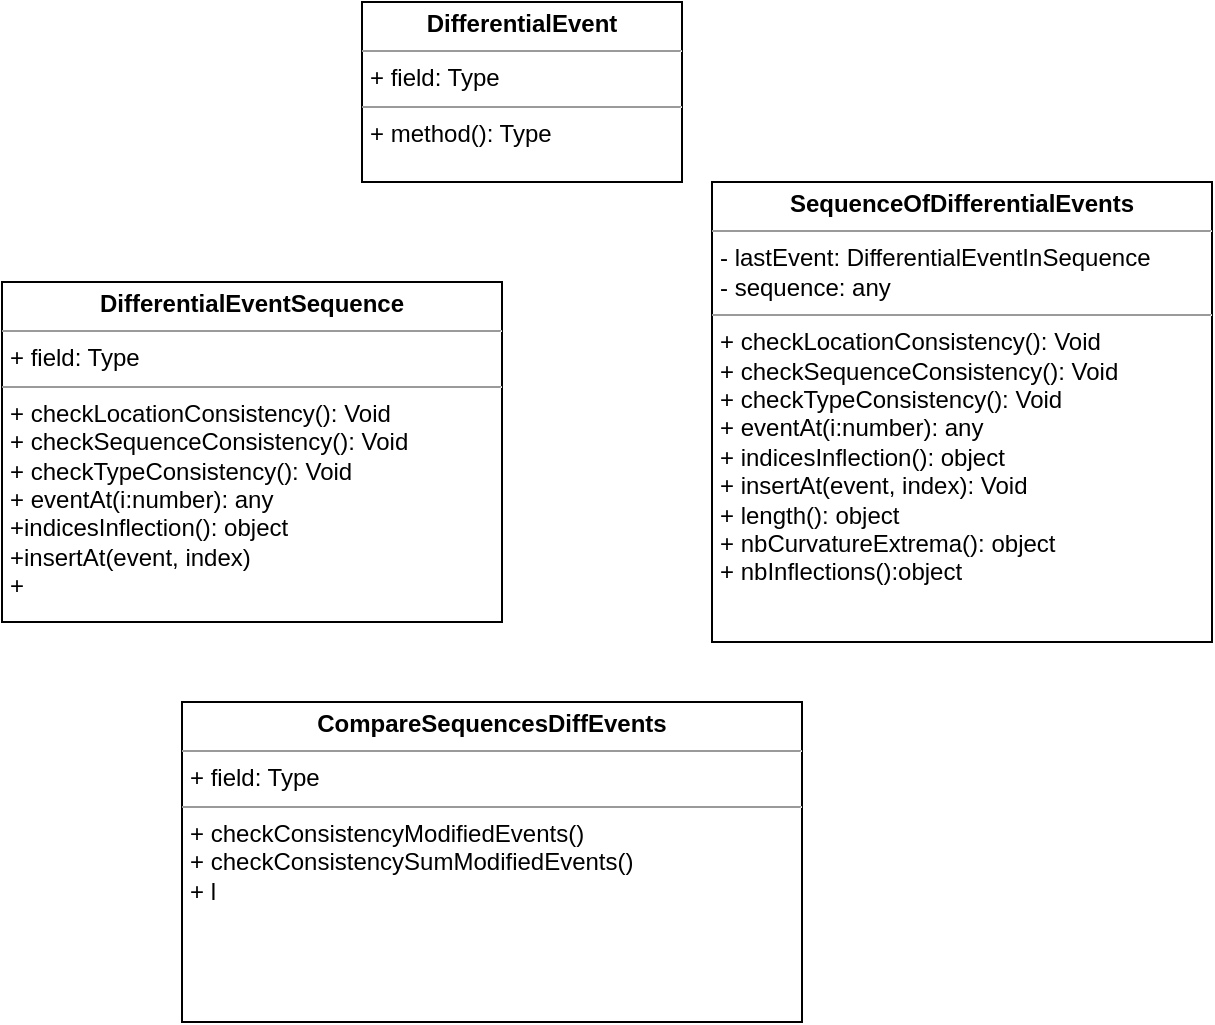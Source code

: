 <mxfile>
    <diagram id="zZJZN3ybaSQy-zL9Lmt6" name="Page-1">
        <mxGraphModel dx="757" dy="406" grid="1" gridSize="10" guides="1" tooltips="1" connect="1" arrows="1" fold="1" page="1" pageScale="1" pageWidth="850" pageHeight="1100" math="0" shadow="0">
            <root>
                <mxCell id="0"/>
                <mxCell id="1" parent="0"/>
                <mxCell id="2" value="&lt;p style=&quot;margin: 0px ; margin-top: 4px ; text-align: center&quot;&gt;&lt;b&gt;DifferentialEvent&lt;/b&gt;&lt;/p&gt;&lt;hr size=&quot;1&quot;&gt;&lt;p style=&quot;margin: 0px ; margin-left: 4px&quot;&gt;+ field: Type&lt;/p&gt;&lt;hr size=&quot;1&quot;&gt;&lt;p style=&quot;margin: 0px ; margin-left: 4px&quot;&gt;+ method(): Type&lt;/p&gt;" style="verticalAlign=top;align=left;overflow=fill;fontSize=12;fontFamily=Helvetica;html=1;" parent="1" vertex="1">
                    <mxGeometry x="250" y="80" width="160" height="90" as="geometry"/>
                </mxCell>
                <mxCell id="3" value="&lt;p style=&quot;margin: 0px ; margin-top: 4px ; text-align: center&quot;&gt;&lt;b&gt;CompareSequencesDiffEvents&lt;/b&gt;&lt;/p&gt;&lt;hr size=&quot;1&quot;&gt;&lt;p style=&quot;margin: 0px ; margin-left: 4px&quot;&gt;+ field: Type&lt;/p&gt;&lt;hr size=&quot;1&quot;&gt;&lt;p style=&quot;margin: 0px ; margin-left: 4px&quot;&gt;+ checkConsistencyModifiedEvents()&lt;/p&gt;&lt;p style=&quot;margin: 0px ; margin-left: 4px&quot;&gt;+ checkConsistencySumModifiedEvents()&lt;/p&gt;&lt;p style=&quot;margin: 0px ; margin-left: 4px&quot;&gt;+ l&lt;/p&gt;&lt;p style=&quot;margin: 0px ; margin-left: 4px&quot;&gt;&lt;br&gt;&lt;/p&gt;" style="verticalAlign=top;align=left;overflow=fill;fontSize=12;fontFamily=Helvetica;html=1;" parent="1" vertex="1">
                    <mxGeometry x="160" y="430" width="310" height="160" as="geometry"/>
                </mxCell>
                <mxCell id="4" value="&lt;p style=&quot;margin: 0px ; margin-top: 4px ; text-align: center&quot;&gt;&lt;b&gt;DifferentialEventSequence&lt;/b&gt;&lt;/p&gt;&lt;hr size=&quot;1&quot;&gt;&lt;p style=&quot;margin: 0px ; margin-left: 4px&quot;&gt;+ field: Type&lt;/p&gt;&lt;hr size=&quot;1&quot;&gt;&lt;p style=&quot;margin: 0px ; margin-left: 4px&quot;&gt;+ checkLocationConsistency(): Void&lt;/p&gt;&lt;p style=&quot;margin: 0px ; margin-left: 4px&quot;&gt;+ checkSequenceConsistency(): Void&lt;/p&gt;&lt;p style=&quot;margin: 0px ; margin-left: 4px&quot;&gt;+ checkTypeConsistency(): Void&lt;/p&gt;&lt;p style=&quot;margin: 0px ; margin-left: 4px&quot;&gt;+ eventAt(i:number): any&lt;/p&gt;&lt;p style=&quot;margin: 0px ; margin-left: 4px&quot;&gt;+indicesInflection(): object&lt;/p&gt;&lt;p style=&quot;margin: 0px ; margin-left: 4px&quot;&gt;+insertAt(event, index)&lt;/p&gt;&lt;p style=&quot;margin: 0px ; margin-left: 4px&quot;&gt;+&lt;/p&gt;" style="verticalAlign=top;align=left;overflow=fill;fontSize=12;fontFamily=Helvetica;html=1;" parent="1" vertex="1">
                    <mxGeometry x="70" y="220" width="250" height="170" as="geometry"/>
                </mxCell>
                <mxCell id="5" value="&lt;p style=&quot;margin: 0px ; margin-top: 4px ; text-align: center&quot;&gt;&lt;b&gt;SequenceOfDifferentialEvents&lt;/b&gt;&lt;/p&gt;&lt;hr size=&quot;1&quot;&gt;&lt;p style=&quot;margin: 0px ; margin-left: 4px&quot;&gt;- lastEvent: DifferentialEventInSequence&lt;/p&gt;&lt;p style=&quot;margin: 0px ; margin-left: 4px&quot;&gt;- sequence: any&lt;/p&gt;&lt;hr size=&quot;1&quot;&gt;&lt;p style=&quot;margin: 0px ; margin-left: 4px&quot;&gt;+ checkLocationConsistency(): Void&lt;/p&gt;&lt;p style=&quot;margin: 0px ; margin-left: 4px&quot;&gt;+ checkSequenceConsistency(): Void&lt;/p&gt;&lt;p style=&quot;margin: 0px ; margin-left: 4px&quot;&gt;+ checkTypeConsistency(): Void&lt;/p&gt;&lt;p style=&quot;margin: 0px ; margin-left: 4px&quot;&gt;+ eventAt(i:number): any&lt;/p&gt;&lt;p style=&quot;margin: 0px ; margin-left: 4px&quot;&gt;+ indicesInflection(): object&lt;/p&gt;&lt;p style=&quot;margin: 0px ; margin-left: 4px&quot;&gt;+ insertAt(event, index): Void&lt;/p&gt;&lt;p style=&quot;margin: 0px ; margin-left: 4px&quot;&gt;+ length(): object&lt;/p&gt;&lt;p style=&quot;margin: 0px ; margin-left: 4px&quot;&gt;+ nbCurvatureExtrema(): object&lt;/p&gt;&lt;p style=&quot;margin: 0px ; margin-left: 4px&quot;&gt;+ nbInflections():object&lt;/p&gt;" style="verticalAlign=top;align=left;overflow=fill;fontSize=12;fontFamily=Helvetica;html=1;" parent="1" vertex="1">
                    <mxGeometry x="425" y="170" width="250" height="230" as="geometry"/>
                </mxCell>
            </root>
        </mxGraphModel>
    </diagram>
</mxfile>